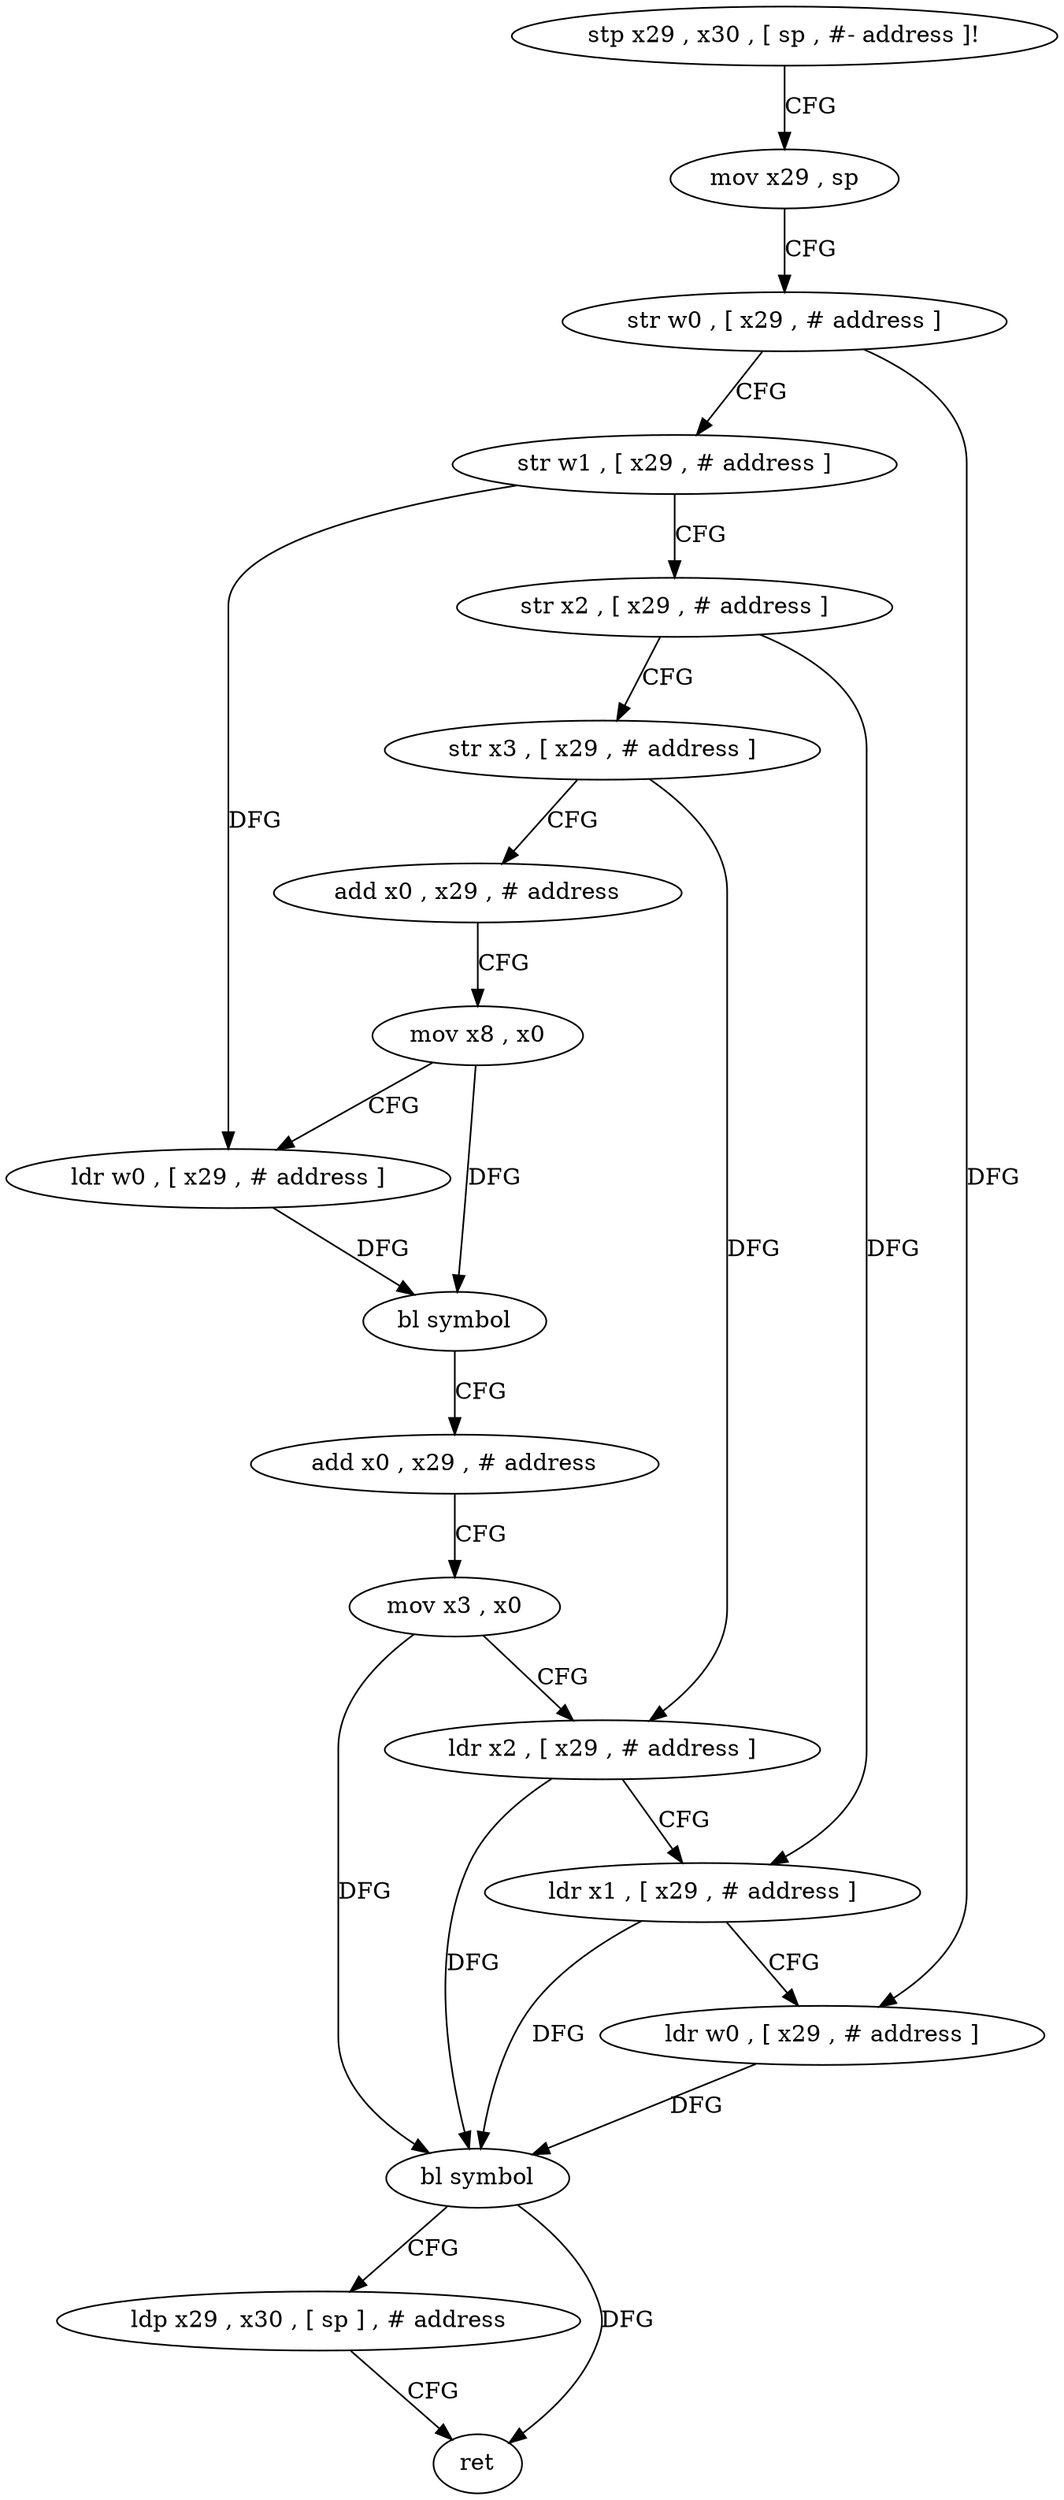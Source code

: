 digraph "func" {
"4381424" [label = "stp x29 , x30 , [ sp , #- address ]!" ]
"4381428" [label = "mov x29 , sp" ]
"4381432" [label = "str w0 , [ x29 , # address ]" ]
"4381436" [label = "str w1 , [ x29 , # address ]" ]
"4381440" [label = "str x2 , [ x29 , # address ]" ]
"4381444" [label = "str x3 , [ x29 , # address ]" ]
"4381448" [label = "add x0 , x29 , # address" ]
"4381452" [label = "mov x8 , x0" ]
"4381456" [label = "ldr w0 , [ x29 , # address ]" ]
"4381460" [label = "bl symbol" ]
"4381464" [label = "add x0 , x29 , # address" ]
"4381468" [label = "mov x3 , x0" ]
"4381472" [label = "ldr x2 , [ x29 , # address ]" ]
"4381476" [label = "ldr x1 , [ x29 , # address ]" ]
"4381480" [label = "ldr w0 , [ x29 , # address ]" ]
"4381484" [label = "bl symbol" ]
"4381488" [label = "ldp x29 , x30 , [ sp ] , # address" ]
"4381492" [label = "ret" ]
"4381424" -> "4381428" [ label = "CFG" ]
"4381428" -> "4381432" [ label = "CFG" ]
"4381432" -> "4381436" [ label = "CFG" ]
"4381432" -> "4381480" [ label = "DFG" ]
"4381436" -> "4381440" [ label = "CFG" ]
"4381436" -> "4381456" [ label = "DFG" ]
"4381440" -> "4381444" [ label = "CFG" ]
"4381440" -> "4381476" [ label = "DFG" ]
"4381444" -> "4381448" [ label = "CFG" ]
"4381444" -> "4381472" [ label = "DFG" ]
"4381448" -> "4381452" [ label = "CFG" ]
"4381452" -> "4381456" [ label = "CFG" ]
"4381452" -> "4381460" [ label = "DFG" ]
"4381456" -> "4381460" [ label = "DFG" ]
"4381460" -> "4381464" [ label = "CFG" ]
"4381464" -> "4381468" [ label = "CFG" ]
"4381468" -> "4381472" [ label = "CFG" ]
"4381468" -> "4381484" [ label = "DFG" ]
"4381472" -> "4381476" [ label = "CFG" ]
"4381472" -> "4381484" [ label = "DFG" ]
"4381476" -> "4381480" [ label = "CFG" ]
"4381476" -> "4381484" [ label = "DFG" ]
"4381480" -> "4381484" [ label = "DFG" ]
"4381484" -> "4381488" [ label = "CFG" ]
"4381484" -> "4381492" [ label = "DFG" ]
"4381488" -> "4381492" [ label = "CFG" ]
}
